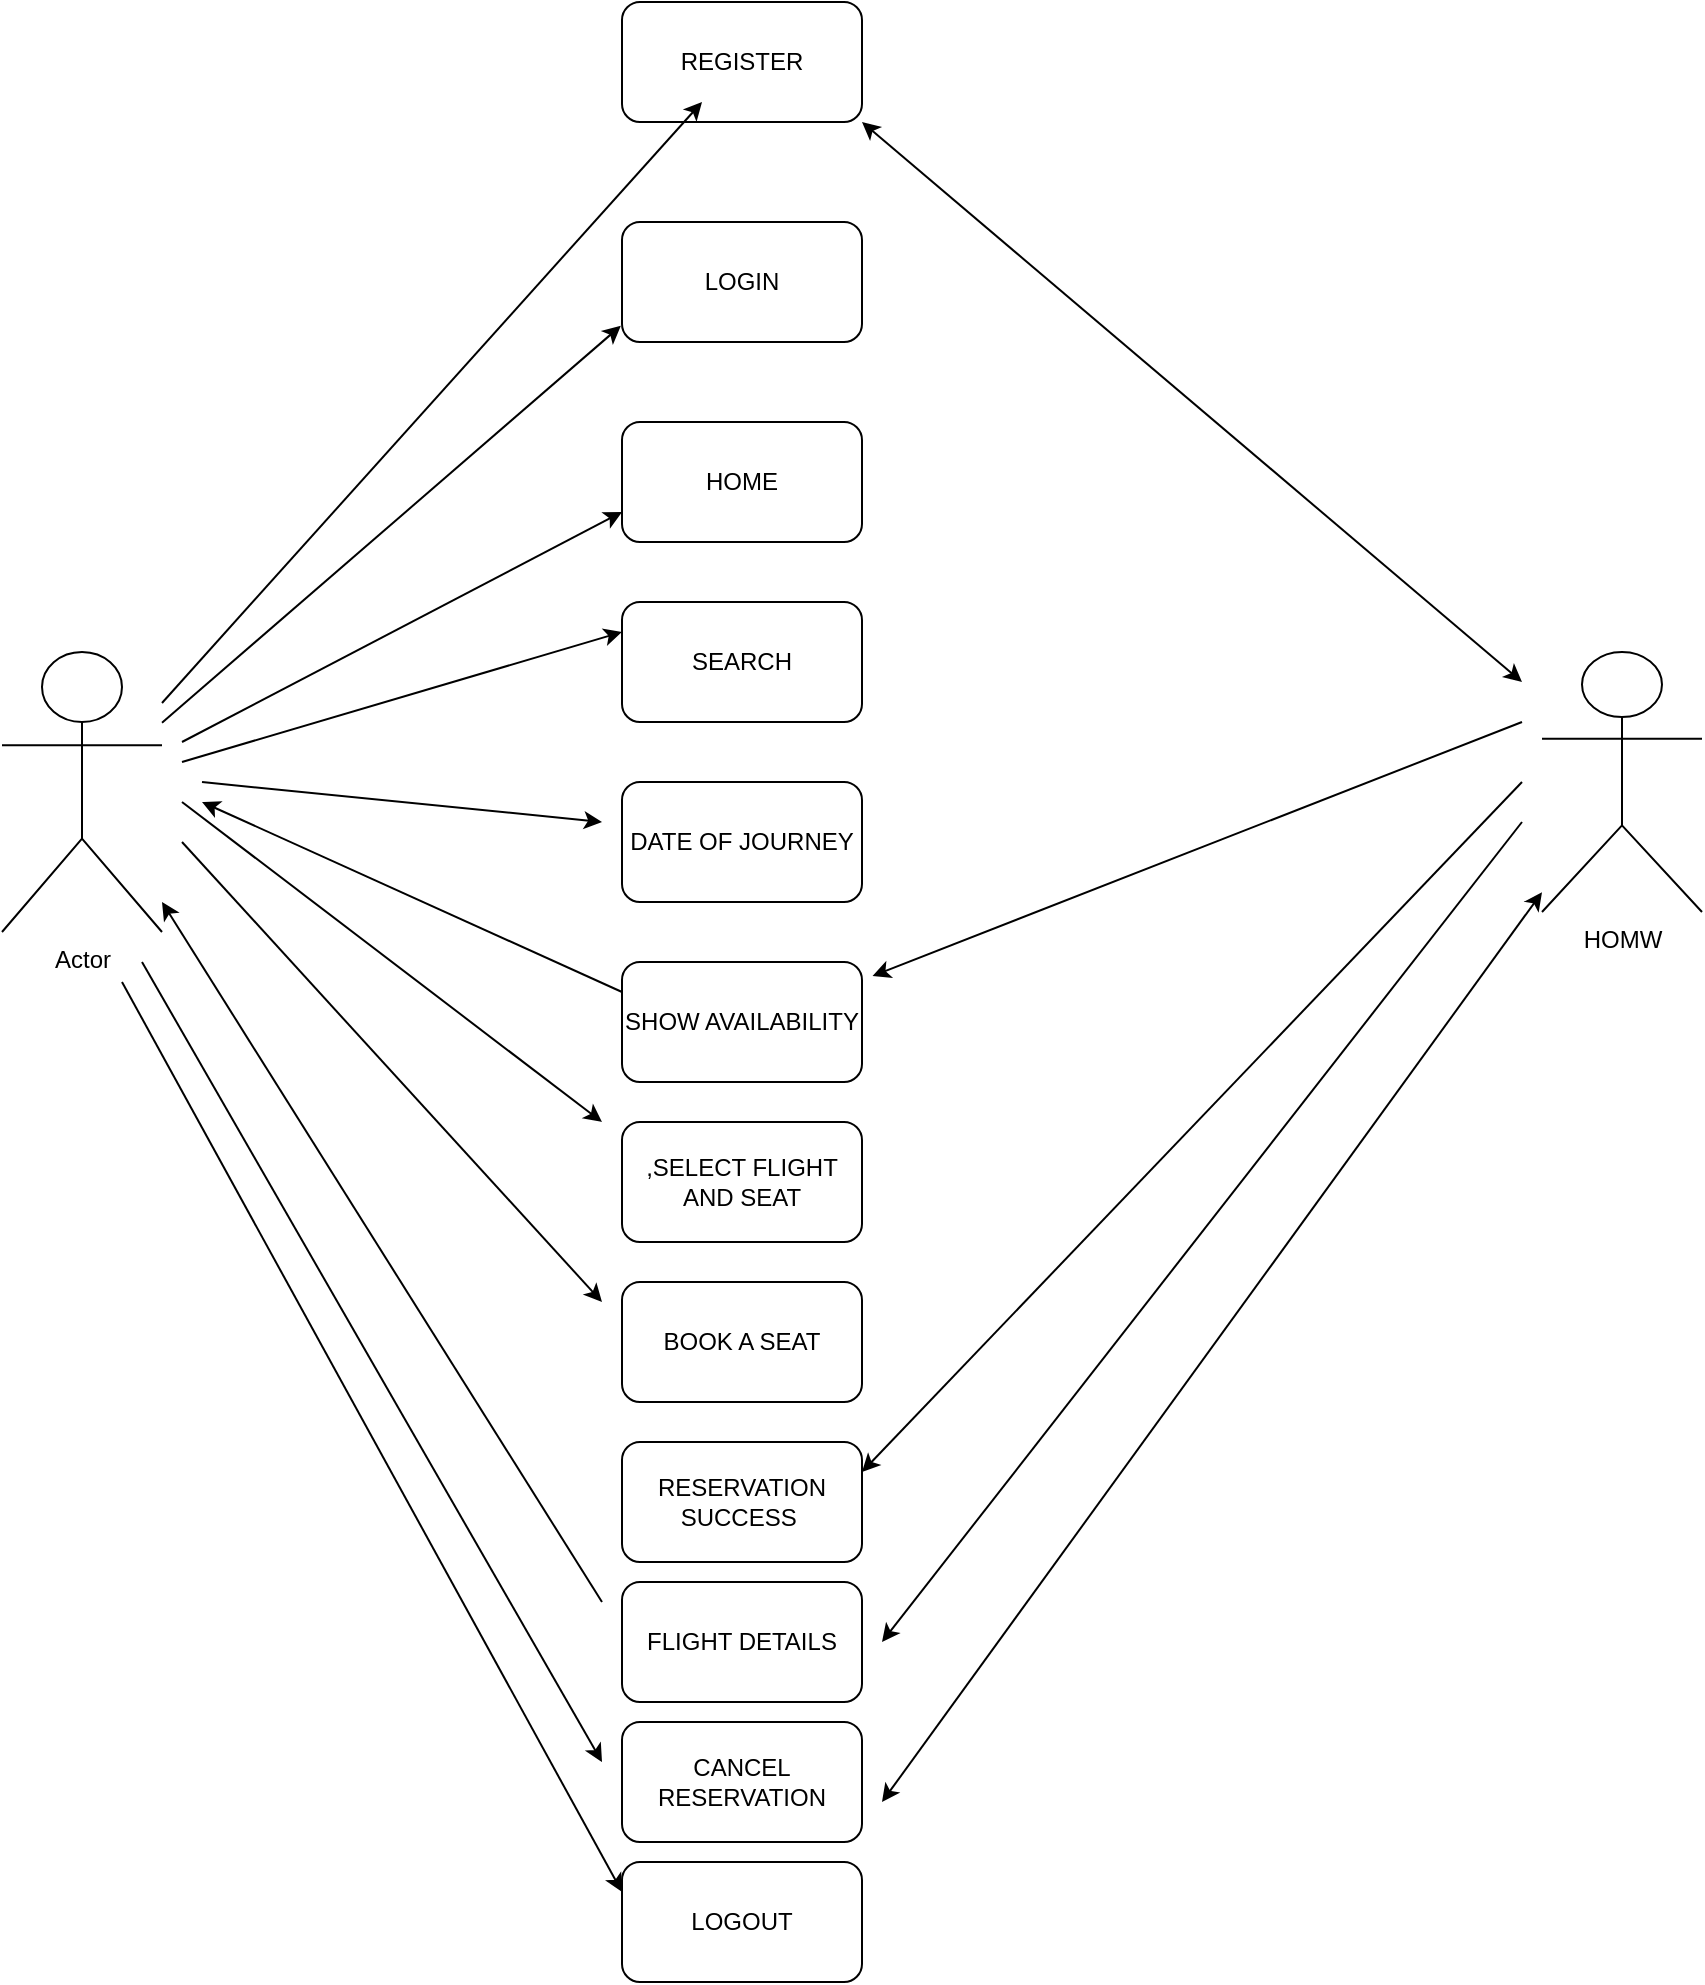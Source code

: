 <mxfile version="19.0.3" type="device"><diagram id="vJaUQpZFoRx7Wyrm9Usx" name="Page-1"><mxGraphModel dx="2130" dy="1068" grid="1" gridSize="10" guides="1" tooltips="1" connect="1" arrows="1" fold="1" page="1" pageScale="1" pageWidth="850" pageHeight="1100" math="0" shadow="0"><root><mxCell id="0"/><mxCell id="1" parent="0"/><mxCell id="twZNpXnjwNblDhaFi4xa-7" value="Actor" style="shape=umlActor;verticalLabelPosition=bottom;verticalAlign=top;html=1;outlineConnect=0;" vertex="1" parent="1"><mxGeometry x="10" y="445" width="80" height="140" as="geometry"/></mxCell><mxCell id="twZNpXnjwNblDhaFi4xa-12" value="REGISTER" style="rounded=1;whiteSpace=wrap;html=1;" vertex="1" parent="1"><mxGeometry x="320" y="120" width="120" height="60" as="geometry"/></mxCell><mxCell id="twZNpXnjwNblDhaFi4xa-13" value="LOGIN" style="text;html=1;strokeColor=none;fillColor=none;align=center;verticalAlign=middle;whiteSpace=wrap;rounded=0;" vertex="1" parent="1"><mxGeometry x="350" y="245" width="60" height="30" as="geometry"/></mxCell><mxCell id="twZNpXnjwNblDhaFi4xa-14" value="LOGIN" style="text;html=1;strokeColor=none;fillColor=none;align=center;verticalAlign=middle;whiteSpace=wrap;rounded=0;" vertex="1" parent="1"><mxGeometry x="350" y="240" width="60" height="30" as="geometry"/></mxCell><mxCell id="twZNpXnjwNblDhaFi4xa-15" value="LOGIN" style="rounded=1;whiteSpace=wrap;html=1;" vertex="1" parent="1"><mxGeometry x="320" y="230" width="120" height="60" as="geometry"/></mxCell><mxCell id="twZNpXnjwNblDhaFi4xa-16" value="HOME" style="rounded=1;whiteSpace=wrap;html=1;" vertex="1" parent="1"><mxGeometry x="320" y="330" width="120" height="60" as="geometry"/></mxCell><mxCell id="twZNpXnjwNblDhaFi4xa-17" value="HOMW" style="shape=umlActor;verticalLabelPosition=bottom;verticalAlign=top;html=1;outlineConnect=0;" vertex="1" parent="1"><mxGeometry x="780" y="445" width="80" height="130" as="geometry"/></mxCell><mxCell id="twZNpXnjwNblDhaFi4xa-18" value="SEARCH" style="rounded=1;whiteSpace=wrap;html=1;" vertex="1" parent="1"><mxGeometry x="320" y="420" width="120" height="60" as="geometry"/></mxCell><mxCell id="twZNpXnjwNblDhaFi4xa-19" value="DATE OF JOURNEY" style="rounded=1;whiteSpace=wrap;html=1;" vertex="1" parent="1"><mxGeometry x="320" y="510" width="120" height="60" as="geometry"/></mxCell><mxCell id="twZNpXnjwNblDhaFi4xa-20" value="SHOW AVAILABILITY" style="rounded=1;whiteSpace=wrap;html=1;" vertex="1" parent="1"><mxGeometry x="320" y="600" width="120" height="60" as="geometry"/></mxCell><mxCell id="twZNpXnjwNblDhaFi4xa-21" value=",SELECT FLIGHT AND SEAT" style="rounded=1;whiteSpace=wrap;html=1;" vertex="1" parent="1"><mxGeometry x="320" y="680" width="120" height="60" as="geometry"/></mxCell><mxCell id="twZNpXnjwNblDhaFi4xa-22" value="BOOK A SEAT" style="rounded=1;whiteSpace=wrap;html=1;" vertex="1" parent="1"><mxGeometry x="320" y="760" width="120" height="60" as="geometry"/></mxCell><mxCell id="twZNpXnjwNblDhaFi4xa-23" value="RESERVATION SUCCESS&amp;nbsp;" style="rounded=1;whiteSpace=wrap;html=1;" vertex="1" parent="1"><mxGeometry x="320" y="840" width="120" height="60" as="geometry"/></mxCell><mxCell id="twZNpXnjwNblDhaFi4xa-24" value="CANCEL RESERVATION" style="rounded=1;whiteSpace=wrap;html=1;" vertex="1" parent="1"><mxGeometry x="320" y="980" width="120" height="60" as="geometry"/></mxCell><mxCell id="twZNpXnjwNblDhaFi4xa-25" value="FLIGHT DETAILS" style="rounded=1;whiteSpace=wrap;html=1;" vertex="1" parent="1"><mxGeometry x="320" y="910" width="120" height="60" as="geometry"/></mxCell><mxCell id="twZNpXnjwNblDhaFi4xa-26" value="LOGOUT" style="rounded=1;whiteSpace=wrap;html=1;" vertex="1" parent="1"><mxGeometry x="320" y="1050" width="120" height="60" as="geometry"/></mxCell><mxCell id="twZNpXnjwNblDhaFi4xa-28" value="" style="endArrow=classic;html=1;rounded=0;" edge="1" parent="1" source="twZNpXnjwNblDhaFi4xa-7"><mxGeometry width="50" height="50" relative="1" as="geometry"><mxPoint x="310" y="220" as="sourcePoint"/><mxPoint x="360" y="170" as="targetPoint"/></mxGeometry></mxCell><mxCell id="twZNpXnjwNblDhaFi4xa-30" value="" style="endArrow=classic;html=1;rounded=0;entryX=-0.005;entryY=0.865;entryDx=0;entryDy=0;entryPerimeter=0;" edge="1" parent="1" source="twZNpXnjwNblDhaFi4xa-7" target="twZNpXnjwNblDhaFi4xa-15"><mxGeometry width="50" height="50" relative="1" as="geometry"><mxPoint x="450" y="380" as="sourcePoint"/><mxPoint x="180" y="480" as="targetPoint"/></mxGeometry></mxCell><mxCell id="twZNpXnjwNblDhaFi4xa-32" value="" style="endArrow=classic;startArrow=classic;html=1;rounded=0;entryX=1;entryY=1;entryDx=0;entryDy=0;" edge="1" parent="1" target="twZNpXnjwNblDhaFi4xa-12"><mxGeometry width="50" height="50" relative="1" as="geometry"><mxPoint x="770" y="460" as="sourcePoint"/><mxPoint x="470" y="200" as="targetPoint"/></mxGeometry></mxCell><mxCell id="twZNpXnjwNblDhaFi4xa-34" value="" style="endArrow=classic;html=1;rounded=0;entryX=0;entryY=0.75;entryDx=0;entryDy=0;" edge="1" parent="1" target="twZNpXnjwNblDhaFi4xa-16"><mxGeometry width="50" height="50" relative="1" as="geometry"><mxPoint x="100" y="490" as="sourcePoint"/><mxPoint x="500" y="360" as="targetPoint"/></mxGeometry></mxCell><mxCell id="twZNpXnjwNblDhaFi4xa-35" value="" style="endArrow=classic;html=1;rounded=0;entryX=0;entryY=0.25;entryDx=0;entryDy=0;" edge="1" parent="1" target="twZNpXnjwNblDhaFi4xa-18"><mxGeometry width="50" height="50" relative="1" as="geometry"><mxPoint x="100" y="500" as="sourcePoint"/><mxPoint x="500" y="420" as="targetPoint"/></mxGeometry></mxCell><mxCell id="twZNpXnjwNblDhaFi4xa-36" value="" style="endArrow=classic;html=1;rounded=0;entryX=1.044;entryY=0.117;entryDx=0;entryDy=0;entryPerimeter=0;" edge="1" parent="1" target="twZNpXnjwNblDhaFi4xa-20"><mxGeometry width="50" height="50" relative="1" as="geometry"><mxPoint x="770" y="480" as="sourcePoint"/><mxPoint x="500" y="420" as="targetPoint"/><Array as="points"/></mxGeometry></mxCell><mxCell id="twZNpXnjwNblDhaFi4xa-38" value="" style="endArrow=classic;html=1;rounded=0;" edge="1" parent="1"><mxGeometry width="50" height="50" relative="1" as="geometry"><mxPoint x="100" y="520" as="sourcePoint"/><mxPoint x="310" y="680" as="targetPoint"/></mxGeometry></mxCell><mxCell id="twZNpXnjwNblDhaFi4xa-39" value="" style="endArrow=classic;html=1;rounded=0;" edge="1" parent="1"><mxGeometry width="50" height="50" relative="1" as="geometry"><mxPoint x="100" y="540" as="sourcePoint"/><mxPoint x="310" y="770" as="targetPoint"/></mxGeometry></mxCell><mxCell id="twZNpXnjwNblDhaFi4xa-40" value="" style="endArrow=classic;html=1;rounded=0;entryX=1;entryY=0.25;entryDx=0;entryDy=0;" edge="1" parent="1" target="twZNpXnjwNblDhaFi4xa-23"><mxGeometry width="50" height="50" relative="1" as="geometry"><mxPoint x="770" y="510" as="sourcePoint"/><mxPoint x="500" y="830" as="targetPoint"/></mxGeometry></mxCell><mxCell id="twZNpXnjwNblDhaFi4xa-41" value="" style="endArrow=classic;html=1;rounded=0;" edge="1" parent="1"><mxGeometry width="50" height="50" relative="1" as="geometry"><mxPoint x="310" y="920" as="sourcePoint"/><mxPoint x="90" y="570" as="targetPoint"/></mxGeometry></mxCell><mxCell id="twZNpXnjwNblDhaFi4xa-42" value="" style="endArrow=classic;html=1;rounded=0;" edge="1" parent="1"><mxGeometry width="50" height="50" relative="1" as="geometry"><mxPoint x="770" y="530" as="sourcePoint"/><mxPoint x="450" y="940" as="targetPoint"/></mxGeometry></mxCell><mxCell id="twZNpXnjwNblDhaFi4xa-44" value="" style="endArrow=classic;html=1;rounded=0;" edge="1" parent="1"><mxGeometry width="50" height="50" relative="1" as="geometry"><mxPoint x="110" y="510" as="sourcePoint"/><mxPoint x="310" y="530" as="targetPoint"/></mxGeometry></mxCell><mxCell id="twZNpXnjwNblDhaFi4xa-45" value="" style="endArrow=classic;html=1;rounded=0;exitX=0;exitY=0.25;exitDx=0;exitDy=0;" edge="1" parent="1" source="twZNpXnjwNblDhaFi4xa-20"><mxGeometry width="50" height="50" relative="1" as="geometry"><mxPoint x="460" y="600" as="sourcePoint"/><mxPoint x="110" y="520" as="targetPoint"/></mxGeometry></mxCell><mxCell id="twZNpXnjwNblDhaFi4xa-47" value="" style="endArrow=classic;startArrow=classic;html=1;rounded=0;" edge="1" parent="1" target="twZNpXnjwNblDhaFi4xa-17"><mxGeometry width="50" height="50" relative="1" as="geometry"><mxPoint x="450" y="1020" as="sourcePoint"/><mxPoint x="500" y="970" as="targetPoint"/></mxGeometry></mxCell><mxCell id="twZNpXnjwNblDhaFi4xa-48" value="" style="endArrow=classic;html=1;rounded=0;" edge="1" parent="1"><mxGeometry width="50" height="50" relative="1" as="geometry"><mxPoint x="80" y="600" as="sourcePoint"/><mxPoint x="310" y="1000" as="targetPoint"/></mxGeometry></mxCell><mxCell id="twZNpXnjwNblDhaFi4xa-49" value="" style="endArrow=classic;html=1;rounded=0;entryX=0;entryY=0.25;entryDx=0;entryDy=0;" edge="1" parent="1" target="twZNpXnjwNblDhaFi4xa-26"><mxGeometry width="50" height="50" relative="1" as="geometry"><mxPoint x="70" y="610" as="sourcePoint"/><mxPoint x="510" y="860" as="targetPoint"/></mxGeometry></mxCell></root></mxGraphModel></diagram></mxfile>